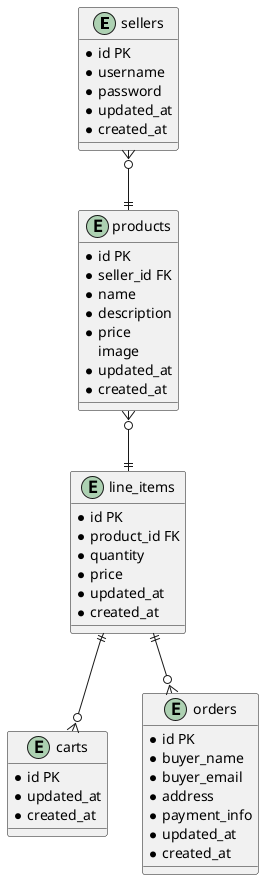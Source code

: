 @startuml
'https://plantuml.com/class-diagram

entity sellers {
    * id PK
    * username
    * password
    * updated_at
    * created_at
}

entity products {
    * id PK
    * seller_id FK
    * name
    * description
    * price
    image
    * updated_at
    * created_at
}

entity line_items {
    * id PK
    * product_id FK
    * quantity
    * price
    * updated_at
    * created_at
}

entity carts {
    * id PK
    * updated_at
    * created_at
}

entity orders {
    * id PK
    * buyer_name
    * buyer_email
    * address
    * payment_info
    * updated_at
    * created_at
}

sellers }o--|| products
products }o--|| line_items
line_items ||--o{ carts
line_items ||--o{ orders



@enduml
